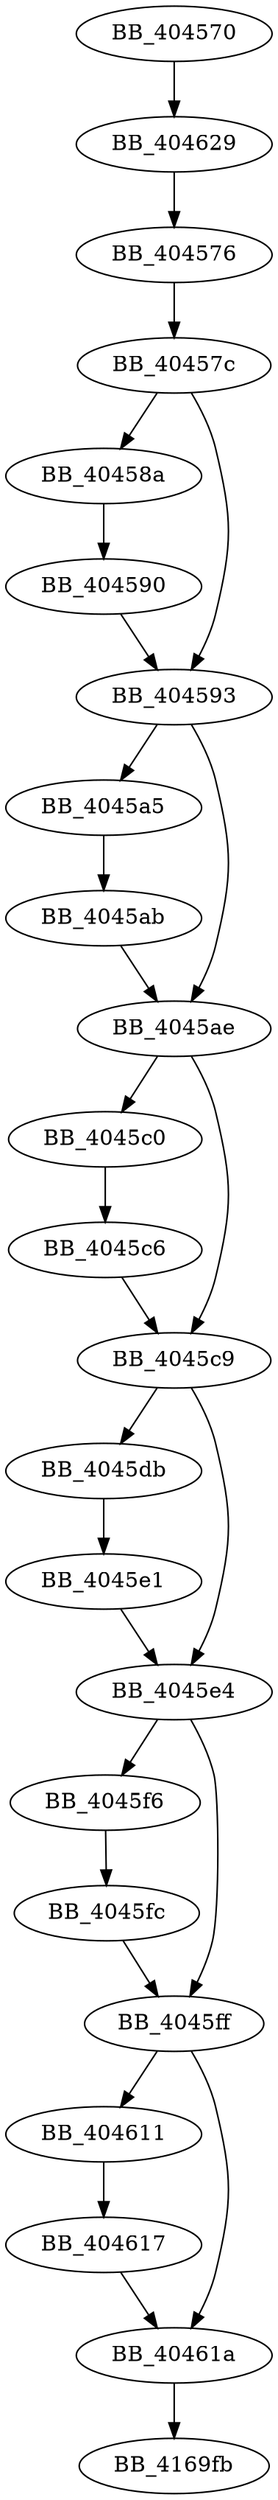 DiGraph sub_404570{
BB_404570->BB_404629
BB_404576->BB_40457c
BB_40457c->BB_40458a
BB_40457c->BB_404593
BB_40458a->BB_404590
BB_404590->BB_404593
BB_404593->BB_4045a5
BB_404593->BB_4045ae
BB_4045a5->BB_4045ab
BB_4045ab->BB_4045ae
BB_4045ae->BB_4045c0
BB_4045ae->BB_4045c9
BB_4045c0->BB_4045c6
BB_4045c6->BB_4045c9
BB_4045c9->BB_4045db
BB_4045c9->BB_4045e4
BB_4045db->BB_4045e1
BB_4045e1->BB_4045e4
BB_4045e4->BB_4045f6
BB_4045e4->BB_4045ff
BB_4045f6->BB_4045fc
BB_4045fc->BB_4045ff
BB_4045ff->BB_404611
BB_4045ff->BB_40461a
BB_404611->BB_404617
BB_404617->BB_40461a
BB_40461a->BB_4169fb
BB_404629->BB_404576
}
